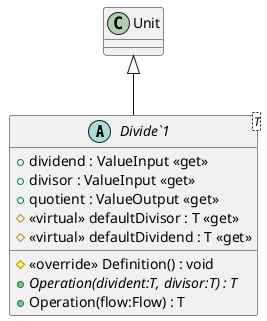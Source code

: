 @startuml
abstract class "Divide`1"<T> {
    + dividend : ValueInput <<get>>
    + divisor : ValueInput <<get>>
    + quotient : ValueOutput <<get>>
    # <<virtual>> defaultDivisor : T <<get>>
    # <<virtual>> defaultDividend : T <<get>>
    # <<override>> Definition() : void
    + {abstract} Operation(divident:T, divisor:T) : T
    + Operation(flow:Flow) : T
}
Unit <|-- "Divide`1"
@enduml
